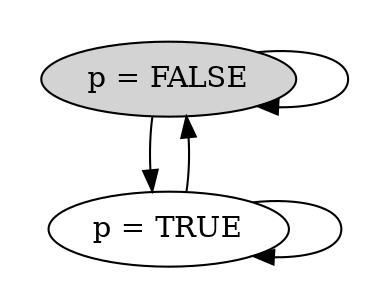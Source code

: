 strict digraph DiskGraph {
nodesep=0.35;
subgraph cluster_graph {
color="white";
-8377329083836849177 [label="p = FALSE",style = filled]
-8377329083836849177 -> -8377329083836849177 [label="",color="black",fontcolor="black"];
-8377329083836849177 -> 3500083964333073195 [label="",color="black",fontcolor="black"];
3500083964333073195 [label="p = TRUE"];
3500083964333073195 -> -8377329083836849177 [label="",color="black",fontcolor="black"];
3500083964333073195 -> 3500083964333073195 [label="",color="black",fontcolor="black"];
{rank = same; -8377329083836849177;}
{rank = same; 3500083964333073195;}
}
}